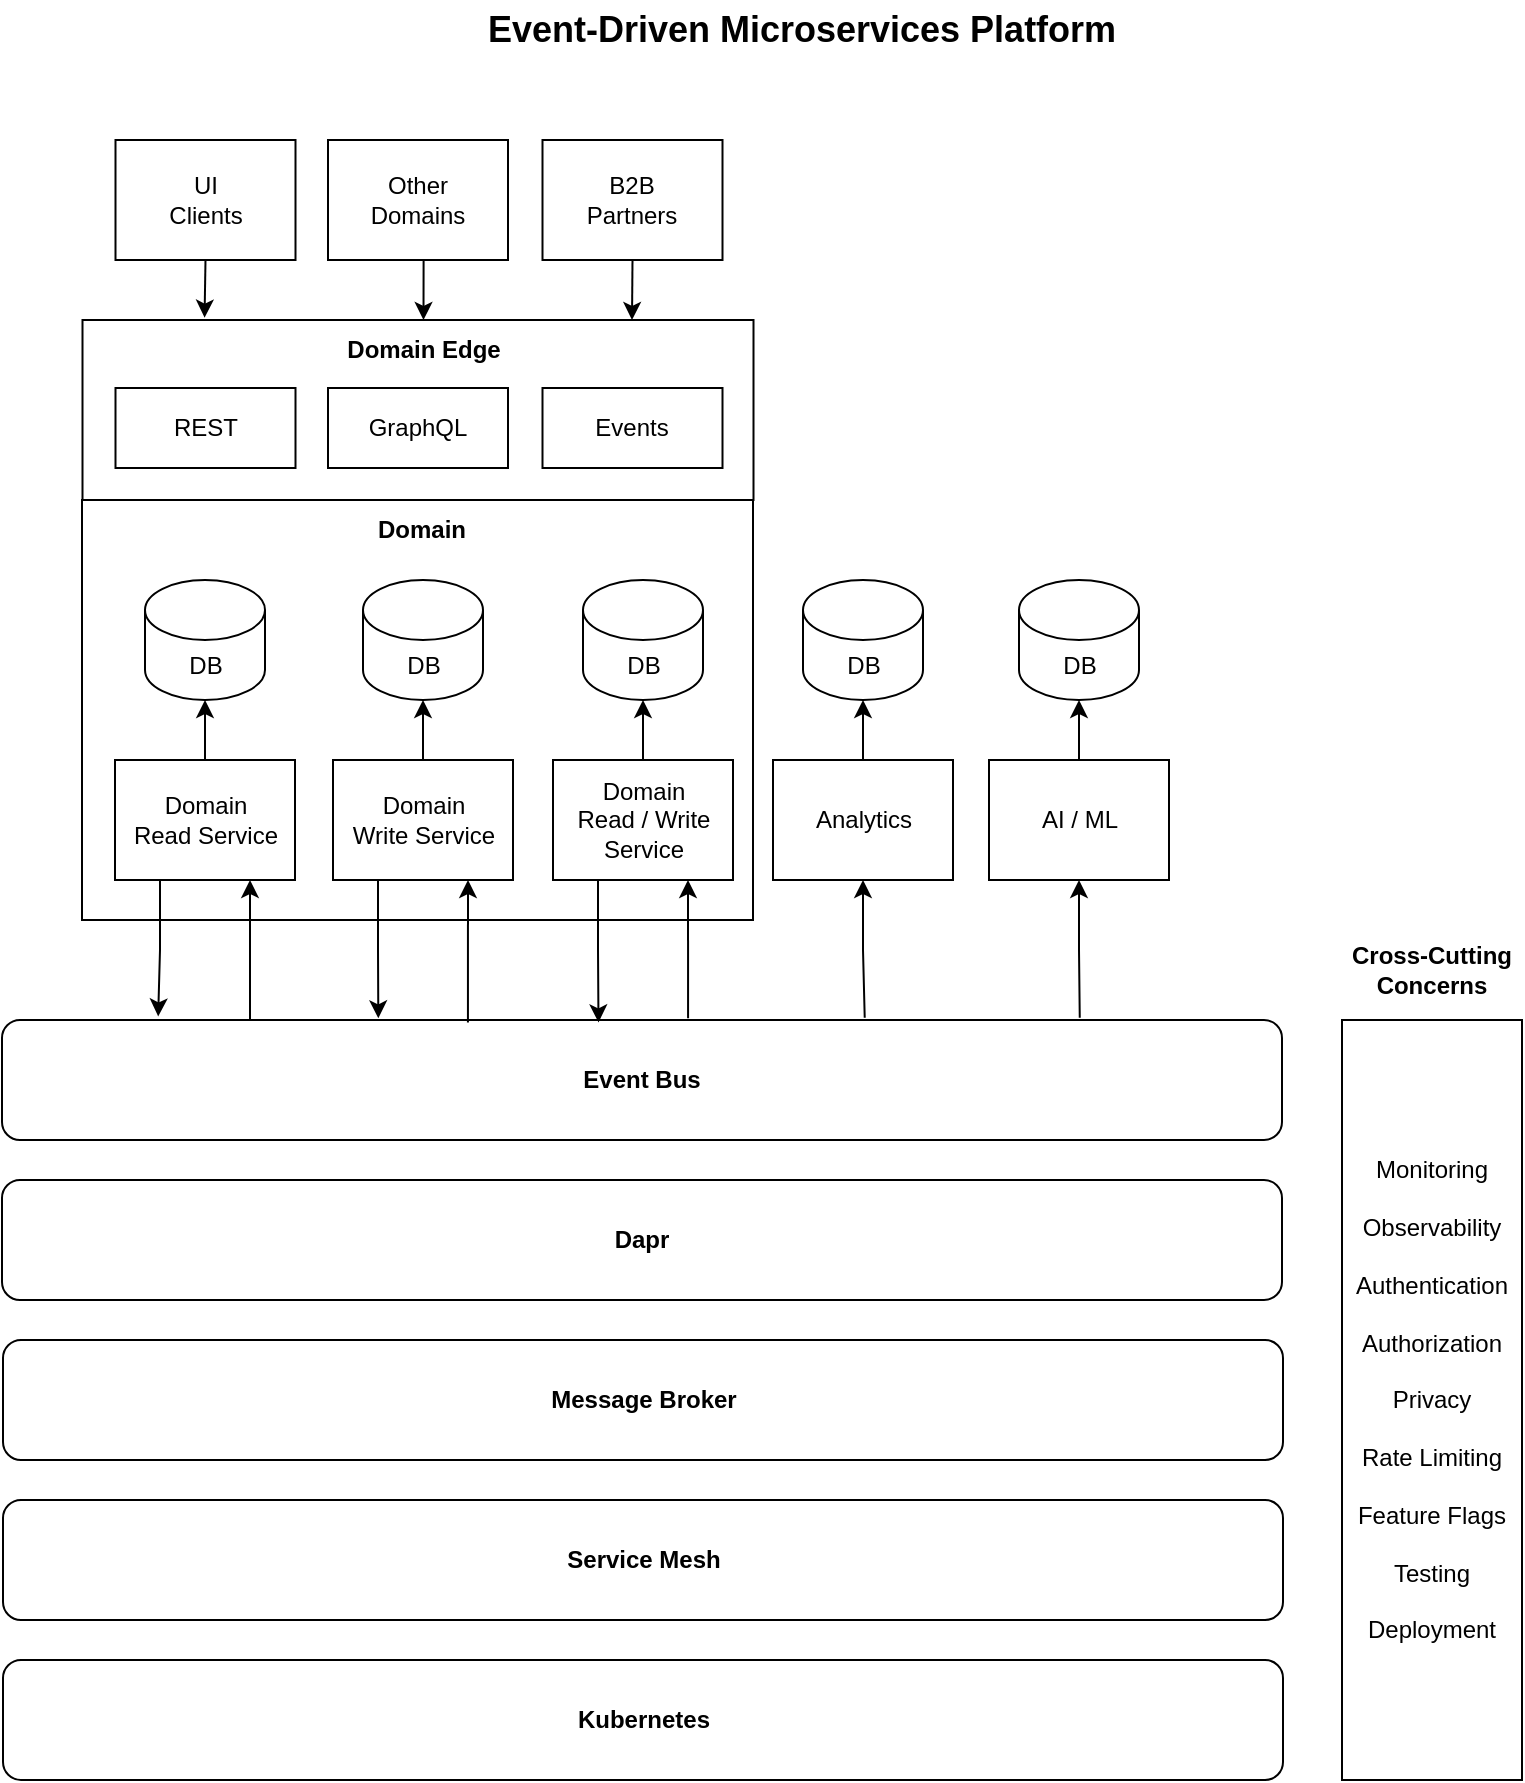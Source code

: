 <mxfile version="16.6.6" type="device"><diagram id="8Tm9pJld4QsHkPWym4Ah" name="Page-1"><mxGraphModel dx="1022" dy="629" grid="1" gridSize="10" guides="1" tooltips="1" connect="1" arrows="1" fold="1" page="1" pageScale="1" pageWidth="850" pageHeight="1100" math="0" shadow="0"><root><mxCell id="0"/><mxCell id="1" parent="0"/><mxCell id="3DYMqdZvy-PaehriQF71-39" value="" style="rounded=0;whiteSpace=wrap;html=1;fillColor=none;" vertex="1" parent="1"><mxGeometry x="100" y="300" width="335.5" height="210" as="geometry"/></mxCell><mxCell id="3DYMqdZvy-PaehriQF71-1" value="Event Bus" style="rounded=1;whiteSpace=wrap;html=1;fontStyle=1" vertex="1" parent="1"><mxGeometry x="60" y="560" width="640" height="60" as="geometry"/></mxCell><mxCell id="3DYMqdZvy-PaehriQF71-2" value="Message Broker" style="rounded=1;whiteSpace=wrap;html=1;fontStyle=1" vertex="1" parent="1"><mxGeometry x="60.5" y="720" width="640" height="60" as="geometry"/></mxCell><mxCell id="3DYMqdZvy-PaehriQF71-3" value="Service Mesh" style="rounded=1;whiteSpace=wrap;html=1;fontStyle=1" vertex="1" parent="1"><mxGeometry x="60.5" y="800" width="640" height="60" as="geometry"/></mxCell><mxCell id="3DYMqdZvy-PaehriQF71-4" value="Kubernetes" style="rounded=1;whiteSpace=wrap;html=1;fontStyle=1" vertex="1" parent="1"><mxGeometry x="60.5" y="880" width="640" height="60" as="geometry"/></mxCell><mxCell id="3DYMqdZvy-PaehriQF71-5" value="DB" style="shape=cylinder3;whiteSpace=wrap;html=1;boundedLbl=1;backgroundOutline=1;size=15;" vertex="1" parent="1"><mxGeometry x="131.5" y="340" width="60" height="60" as="geometry"/></mxCell><mxCell id="3DYMqdZvy-PaehriQF71-17" style="edgeStyle=orthogonalEdgeStyle;rounded=0;orthogonalLoop=1;jettySize=auto;html=1;exitX=0.25;exitY=1;exitDx=0;exitDy=0;entryX=0.122;entryY=-0.03;entryDx=0;entryDy=0;entryPerimeter=0;" edge="1" parent="1" source="3DYMqdZvy-PaehriQF71-6" target="3DYMqdZvy-PaehriQF71-1"><mxGeometry relative="1" as="geometry"/></mxCell><mxCell id="3DYMqdZvy-PaehriQF71-18" style="edgeStyle=orthogonalEdgeStyle;rounded=0;orthogonalLoop=1;jettySize=auto;html=1;exitX=0.75;exitY=1;exitDx=0;exitDy=0;startArrow=classic;startFill=1;endArrow=none;endFill=0;" edge="1" parent="1" source="3DYMqdZvy-PaehriQF71-6"><mxGeometry relative="1" as="geometry"><mxPoint x="184" y="560" as="targetPoint"/></mxGeometry></mxCell><mxCell id="3DYMqdZvy-PaehriQF71-34" style="edgeStyle=orthogonalEdgeStyle;rounded=0;orthogonalLoop=1;jettySize=auto;html=1;exitX=0.5;exitY=0;exitDx=0;exitDy=0;entryX=0.5;entryY=1;entryDx=0;entryDy=0;entryPerimeter=0;startArrow=none;startFill=0;endArrow=classic;endFill=1;" edge="1" parent="1" source="3DYMqdZvy-PaehriQF71-6" target="3DYMqdZvy-PaehriQF71-5"><mxGeometry relative="1" as="geometry"/></mxCell><mxCell id="3DYMqdZvy-PaehriQF71-6" value="Domain&lt;br&gt;Read Service" style="rounded=0;whiteSpace=wrap;html=1;" vertex="1" parent="1"><mxGeometry x="116.5" y="430" width="90" height="60" as="geometry"/></mxCell><mxCell id="3DYMqdZvy-PaehriQF71-7" value="DB" style="shape=cylinder3;whiteSpace=wrap;html=1;boundedLbl=1;backgroundOutline=1;size=15;" vertex="1" parent="1"><mxGeometry x="240.5" y="340" width="60" height="60" as="geometry"/></mxCell><mxCell id="3DYMqdZvy-PaehriQF71-24" style="edgeStyle=orthogonalEdgeStyle;rounded=0;orthogonalLoop=1;jettySize=auto;html=1;exitX=0.75;exitY=1;exitDx=0;exitDy=0;entryX=0.364;entryY=0.02;entryDx=0;entryDy=0;entryPerimeter=0;startArrow=classic;startFill=1;endArrow=none;endFill=0;" edge="1" parent="1" source="3DYMqdZvy-PaehriQF71-8" target="3DYMqdZvy-PaehriQF71-1"><mxGeometry relative="1" as="geometry"/></mxCell><mxCell id="3DYMqdZvy-PaehriQF71-28" style="edgeStyle=orthogonalEdgeStyle;rounded=0;orthogonalLoop=1;jettySize=auto;html=1;exitX=0.25;exitY=1;exitDx=0;exitDy=0;entryX=0.294;entryY=-0.014;entryDx=0;entryDy=0;entryPerimeter=0;startArrow=none;startFill=0;endArrow=classic;endFill=1;" edge="1" parent="1" source="3DYMqdZvy-PaehriQF71-8" target="3DYMqdZvy-PaehriQF71-1"><mxGeometry relative="1" as="geometry"/></mxCell><mxCell id="3DYMqdZvy-PaehriQF71-35" style="edgeStyle=orthogonalEdgeStyle;rounded=0;orthogonalLoop=1;jettySize=auto;html=1;entryX=0.5;entryY=1;entryDx=0;entryDy=0;entryPerimeter=0;startArrow=none;startFill=0;endArrow=classic;endFill=1;" edge="1" parent="1" source="3DYMqdZvy-PaehriQF71-8" target="3DYMqdZvy-PaehriQF71-7"><mxGeometry relative="1" as="geometry"/></mxCell><mxCell id="3DYMqdZvy-PaehriQF71-8" value="Domain&lt;br&gt;Write Service" style="rounded=0;whiteSpace=wrap;html=1;" vertex="1" parent="1"><mxGeometry x="225.5" y="430" width="90" height="60" as="geometry"/></mxCell><mxCell id="3DYMqdZvy-PaehriQF71-9" value="DB" style="shape=cylinder3;whiteSpace=wrap;html=1;boundedLbl=1;backgroundOutline=1;size=15;" vertex="1" parent="1"><mxGeometry x="350.5" y="340" width="60" height="60" as="geometry"/></mxCell><mxCell id="3DYMqdZvy-PaehriQF71-25" style="edgeStyle=orthogonalEdgeStyle;rounded=0;orthogonalLoop=1;jettySize=auto;html=1;exitX=0.75;exitY=1;exitDx=0;exitDy=0;entryX=0.536;entryY=-0.014;entryDx=0;entryDy=0;entryPerimeter=0;startArrow=classic;startFill=1;endArrow=none;endFill=0;" edge="1" parent="1" source="3DYMqdZvy-PaehriQF71-10" target="3DYMqdZvy-PaehriQF71-1"><mxGeometry relative="1" as="geometry"/></mxCell><mxCell id="3DYMqdZvy-PaehriQF71-29" style="edgeStyle=orthogonalEdgeStyle;rounded=0;orthogonalLoop=1;jettySize=auto;html=1;exitX=0.25;exitY=1;exitDx=0;exitDy=0;entryX=0.466;entryY=0.02;entryDx=0;entryDy=0;entryPerimeter=0;startArrow=none;startFill=0;endArrow=classic;endFill=1;" edge="1" parent="1" source="3DYMqdZvy-PaehriQF71-10" target="3DYMqdZvy-PaehriQF71-1"><mxGeometry relative="1" as="geometry"/></mxCell><mxCell id="3DYMqdZvy-PaehriQF71-36" style="edgeStyle=orthogonalEdgeStyle;rounded=0;orthogonalLoop=1;jettySize=auto;html=1;entryX=0.5;entryY=1;entryDx=0;entryDy=0;entryPerimeter=0;startArrow=none;startFill=0;endArrow=classic;endFill=1;" edge="1" parent="1" source="3DYMqdZvy-PaehriQF71-10" target="3DYMqdZvy-PaehriQF71-9"><mxGeometry relative="1" as="geometry"/></mxCell><mxCell id="3DYMqdZvy-PaehriQF71-10" value="Domain&lt;br&gt;Read / Write Service" style="rounded=0;whiteSpace=wrap;html=1;" vertex="1" parent="1"><mxGeometry x="335.5" y="430" width="90" height="60" as="geometry"/></mxCell><mxCell id="3DYMqdZvy-PaehriQF71-13" value="DB" style="shape=cylinder3;whiteSpace=wrap;html=1;boundedLbl=1;backgroundOutline=1;size=15;" vertex="1" parent="1"><mxGeometry x="460.5" y="340" width="60" height="60" as="geometry"/></mxCell><mxCell id="3DYMqdZvy-PaehriQF71-26" style="edgeStyle=orthogonalEdgeStyle;rounded=0;orthogonalLoop=1;jettySize=auto;html=1;exitX=0.5;exitY=1;exitDx=0;exitDy=0;startArrow=classic;startFill=1;endArrow=none;endFill=0;entryX=0.674;entryY=-0.018;entryDx=0;entryDy=0;entryPerimeter=0;" edge="1" parent="1" source="3DYMqdZvy-PaehriQF71-14" target="3DYMqdZvy-PaehriQF71-1"><mxGeometry relative="1" as="geometry"><mxPoint x="513" y="560" as="targetPoint"/></mxGeometry></mxCell><mxCell id="3DYMqdZvy-PaehriQF71-37" style="edgeStyle=orthogonalEdgeStyle;rounded=0;orthogonalLoop=1;jettySize=auto;html=1;entryX=0.5;entryY=1;entryDx=0;entryDy=0;entryPerimeter=0;startArrow=none;startFill=0;endArrow=classic;endFill=1;" edge="1" parent="1" source="3DYMqdZvy-PaehriQF71-14" target="3DYMqdZvy-PaehriQF71-13"><mxGeometry relative="1" as="geometry"/></mxCell><mxCell id="3DYMqdZvy-PaehriQF71-14" value="Analytics" style="rounded=0;whiteSpace=wrap;html=1;" vertex="1" parent="1"><mxGeometry x="445.5" y="430" width="90" height="60" as="geometry"/></mxCell><mxCell id="3DYMqdZvy-PaehriQF71-15" value="DB" style="shape=cylinder3;whiteSpace=wrap;html=1;boundedLbl=1;backgroundOutline=1;size=15;" vertex="1" parent="1"><mxGeometry x="568.5" y="340" width="60" height="60" as="geometry"/></mxCell><mxCell id="3DYMqdZvy-PaehriQF71-27" style="edgeStyle=orthogonalEdgeStyle;rounded=0;orthogonalLoop=1;jettySize=auto;html=1;exitX=0.5;exitY=1;exitDx=0;exitDy=0;entryX=0.842;entryY=-0.018;entryDx=0;entryDy=0;entryPerimeter=0;startArrow=classic;startFill=1;endArrow=none;endFill=0;" edge="1" parent="1" source="3DYMqdZvy-PaehriQF71-16" target="3DYMqdZvy-PaehriQF71-1"><mxGeometry relative="1" as="geometry"/></mxCell><mxCell id="3DYMqdZvy-PaehriQF71-38" style="edgeStyle=orthogonalEdgeStyle;rounded=0;orthogonalLoop=1;jettySize=auto;html=1;entryX=0.5;entryY=1;entryDx=0;entryDy=0;entryPerimeter=0;startArrow=none;startFill=0;endArrow=classic;endFill=1;" edge="1" parent="1" source="3DYMqdZvy-PaehriQF71-16" target="3DYMqdZvy-PaehriQF71-15"><mxGeometry relative="1" as="geometry"/></mxCell><mxCell id="3DYMqdZvy-PaehriQF71-16" value="AI / ML" style="rounded=0;whiteSpace=wrap;html=1;" vertex="1" parent="1"><mxGeometry x="553.5" y="430" width="90" height="60" as="geometry"/></mxCell><mxCell id="3DYMqdZvy-PaehriQF71-40" value="&lt;b&gt;Domain&lt;/b&gt;" style="text;html=1;strokeColor=none;fillColor=none;align=center;verticalAlign=middle;whiteSpace=wrap;rounded=0;" vertex="1" parent="1"><mxGeometry x="100" y="300" width="340" height="30" as="geometry"/></mxCell><mxCell id="3DYMqdZvy-PaehriQF71-41" value="" style="rounded=0;whiteSpace=wrap;html=1;fillColor=none;" vertex="1" parent="1"><mxGeometry x="100.25" y="210" width="335.5" height="90" as="geometry"/></mxCell><mxCell id="3DYMqdZvy-PaehriQF71-42" value="&lt;b&gt;Domain Edge&lt;/b&gt;" style="text;html=1;strokeColor=none;fillColor=none;align=center;verticalAlign=middle;whiteSpace=wrap;rounded=0;" vertex="1" parent="1"><mxGeometry x="100.75" y="210" width="340" height="30" as="geometry"/></mxCell><mxCell id="3DYMqdZvy-PaehriQF71-43" value="REST" style="rounded=0;whiteSpace=wrap;html=1;" vertex="1" parent="1"><mxGeometry x="116.75" y="244" width="90" height="40" as="geometry"/></mxCell><mxCell id="3DYMqdZvy-PaehriQF71-44" value="GraphQL" style="rounded=0;whiteSpace=wrap;html=1;" vertex="1" parent="1"><mxGeometry x="223" y="244" width="90" height="40" as="geometry"/></mxCell><mxCell id="3DYMqdZvy-PaehriQF71-45" value="Events" style="rounded=0;whiteSpace=wrap;html=1;" vertex="1" parent="1"><mxGeometry x="330.25" y="244" width="90" height="40" as="geometry"/></mxCell><mxCell id="3DYMqdZvy-PaehriQF71-49" style="edgeStyle=orthogonalEdgeStyle;rounded=0;orthogonalLoop=1;jettySize=auto;html=1;exitX=0.5;exitY=1;exitDx=0;exitDy=0;entryX=0.178;entryY=-0.039;entryDx=0;entryDy=0;entryPerimeter=0;startArrow=none;startFill=0;endArrow=classic;endFill=1;" edge="1" parent="1" source="3DYMqdZvy-PaehriQF71-46" target="3DYMqdZvy-PaehriQF71-42"><mxGeometry relative="1" as="geometry"/></mxCell><mxCell id="3DYMqdZvy-PaehriQF71-46" value="UI&lt;br&gt;Clients" style="rounded=0;whiteSpace=wrap;html=1;" vertex="1" parent="1"><mxGeometry x="116.75" y="120" width="90" height="60" as="geometry"/></mxCell><mxCell id="3DYMqdZvy-PaehriQF71-50" style="edgeStyle=orthogonalEdgeStyle;rounded=0;orthogonalLoop=1;jettySize=auto;html=1;exitX=0.5;exitY=1;exitDx=0;exitDy=0;entryX=0.5;entryY=0;entryDx=0;entryDy=0;startArrow=none;startFill=0;endArrow=classic;endFill=1;" edge="1" parent="1" source="3DYMqdZvy-PaehriQF71-47" target="3DYMqdZvy-PaehriQF71-42"><mxGeometry relative="1" as="geometry"/></mxCell><mxCell id="3DYMqdZvy-PaehriQF71-47" value="Other&lt;br&gt;Domains" style="rounded=0;whiteSpace=wrap;html=1;" vertex="1" parent="1"><mxGeometry x="223" y="120" width="90" height="60" as="geometry"/></mxCell><mxCell id="3DYMqdZvy-PaehriQF71-51" style="edgeStyle=orthogonalEdgeStyle;rounded=0;orthogonalLoop=1;jettySize=auto;html=1;exitX=0.5;exitY=1;exitDx=0;exitDy=0;startArrow=none;startFill=0;endArrow=classic;endFill=1;" edge="1" parent="1" source="3DYMqdZvy-PaehriQF71-48"><mxGeometry relative="1" as="geometry"><mxPoint x="375" y="210" as="targetPoint"/></mxGeometry></mxCell><mxCell id="3DYMqdZvy-PaehriQF71-48" value="B2B&lt;br&gt;Partners" style="rounded=0;whiteSpace=wrap;html=1;" vertex="1" parent="1"><mxGeometry x="330.25" y="120" width="90" height="60" as="geometry"/></mxCell><mxCell id="3DYMqdZvy-PaehriQF71-53" value="Monitoring&lt;br&gt;&lt;br&gt;Observability&lt;br&gt;&lt;br&gt;Authentication&lt;br&gt;&lt;br&gt;Authorization&lt;br&gt;&lt;br&gt;Privacy&lt;br&gt;&lt;br&gt;Rate Limiting&lt;br&gt;&lt;br&gt;Feature Flags&lt;br&gt;&lt;br&gt;Testing&lt;br&gt;&lt;br&gt;Deployment" style="rounded=0;whiteSpace=wrap;html=1;" vertex="1" parent="1"><mxGeometry x="730" y="560" width="90" height="380" as="geometry"/></mxCell><mxCell id="3DYMqdZvy-PaehriQF71-54" value="&lt;b&gt;Cross-Cutting&lt;br&gt;Concerns&lt;br&gt;&lt;/b&gt;" style="text;html=1;strokeColor=none;fillColor=none;align=center;verticalAlign=middle;whiteSpace=wrap;rounded=0;" vertex="1" parent="1"><mxGeometry x="730" y="520" width="90" height="30" as="geometry"/></mxCell><mxCell id="3DYMqdZvy-PaehriQF71-55" value="&lt;b style=&quot;font-size: 18px&quot;&gt;Event-Driven Microservices Platform&lt;/b&gt;" style="text;html=1;strokeColor=none;fillColor=none;align=center;verticalAlign=middle;whiteSpace=wrap;rounded=0;fontSize=18;" vertex="1" parent="1"><mxGeometry x="100" y="50" width="720" height="30" as="geometry"/></mxCell><mxCell id="3DYMqdZvy-PaehriQF71-56" value="Dapr" style="rounded=1;whiteSpace=wrap;html=1;fontStyle=1" vertex="1" parent="1"><mxGeometry x="60" y="640" width="640" height="60" as="geometry"/></mxCell></root></mxGraphModel></diagram></mxfile>